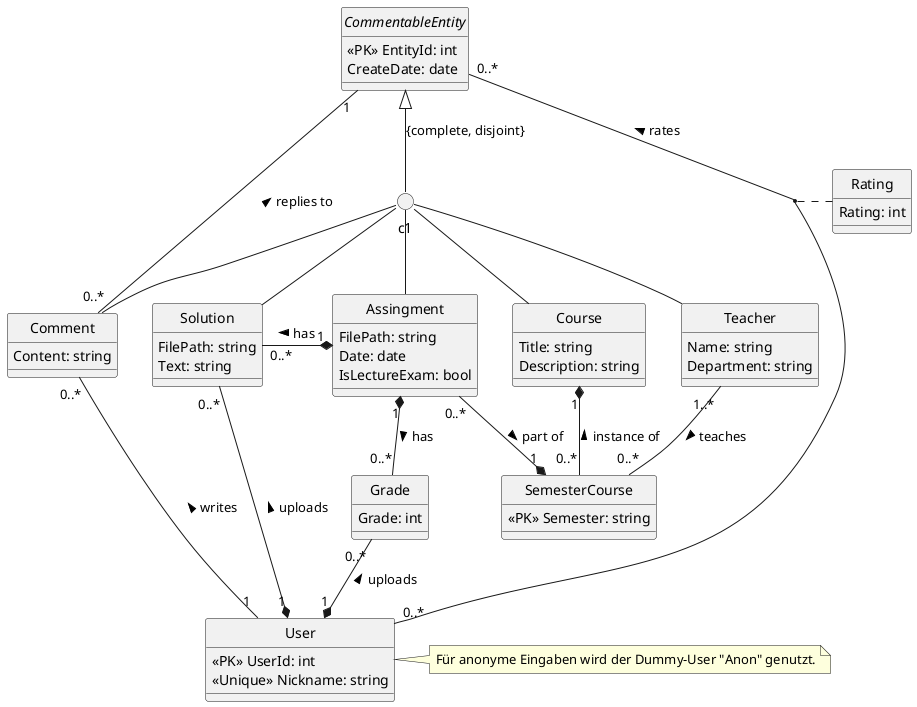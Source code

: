 @startuml UE1_2

hide circle

class Rating {
    Rating: int
}

abstract class CommentableEntity{
    <<PK>> EntityId: int
    CreateDate: date
}

together{
    class Comment{
        Content: string
    }

    class Course{
        Title: string
        Description: string
    }

    class Solution{
        FilePath: string
        Text: string
    }

    class Assingment{
        FilePath: string
        Date: date
        IsLectureExam: bool
    }

    class Teacher{
        Name: string
        Department: string
    }
}

class SemesterCourse{
    <<PK>> Semester: string
}

class Grade{
    Grade: int
}

class User{
    <<PK>> UserId: int
    <<Unique>> Nickname: string
}
note right: Für anonyme Eingaben wird der Dummy-User "Anon" genutzt.

Circle c1

c1 -up-|> CommentableEntity :{complete, disjoint}

Comment -up- c1
Course -up- c1
Solution -up- c1
Assingment -up- c1
Teacher -up- c1

CommentableEntity "0..*" -down- "0..*" User : rates <
(User, CommentableEntity) .. Rating
User "1" -up- "0..*" Comment : writes >
Comment "0..*" -up- "1" CommentableEntity : replies to >

SemesterCourse "0..*" -up-* "1" Course : instance of >
Teacher "1..*" -- "0..*" SemesterCourse : teaches >

Assingment "0..*" -down-* "1" SemesterCourse : part of >

User "1" *-up- "0..*" Grade : uploads >
User "1" *-up- "0..*" Solution : uploads >

Grade "0..*" -up-* "1" Assingment : has <
Solution "0..*" -right-* "1" Assingment : has <

@enduml